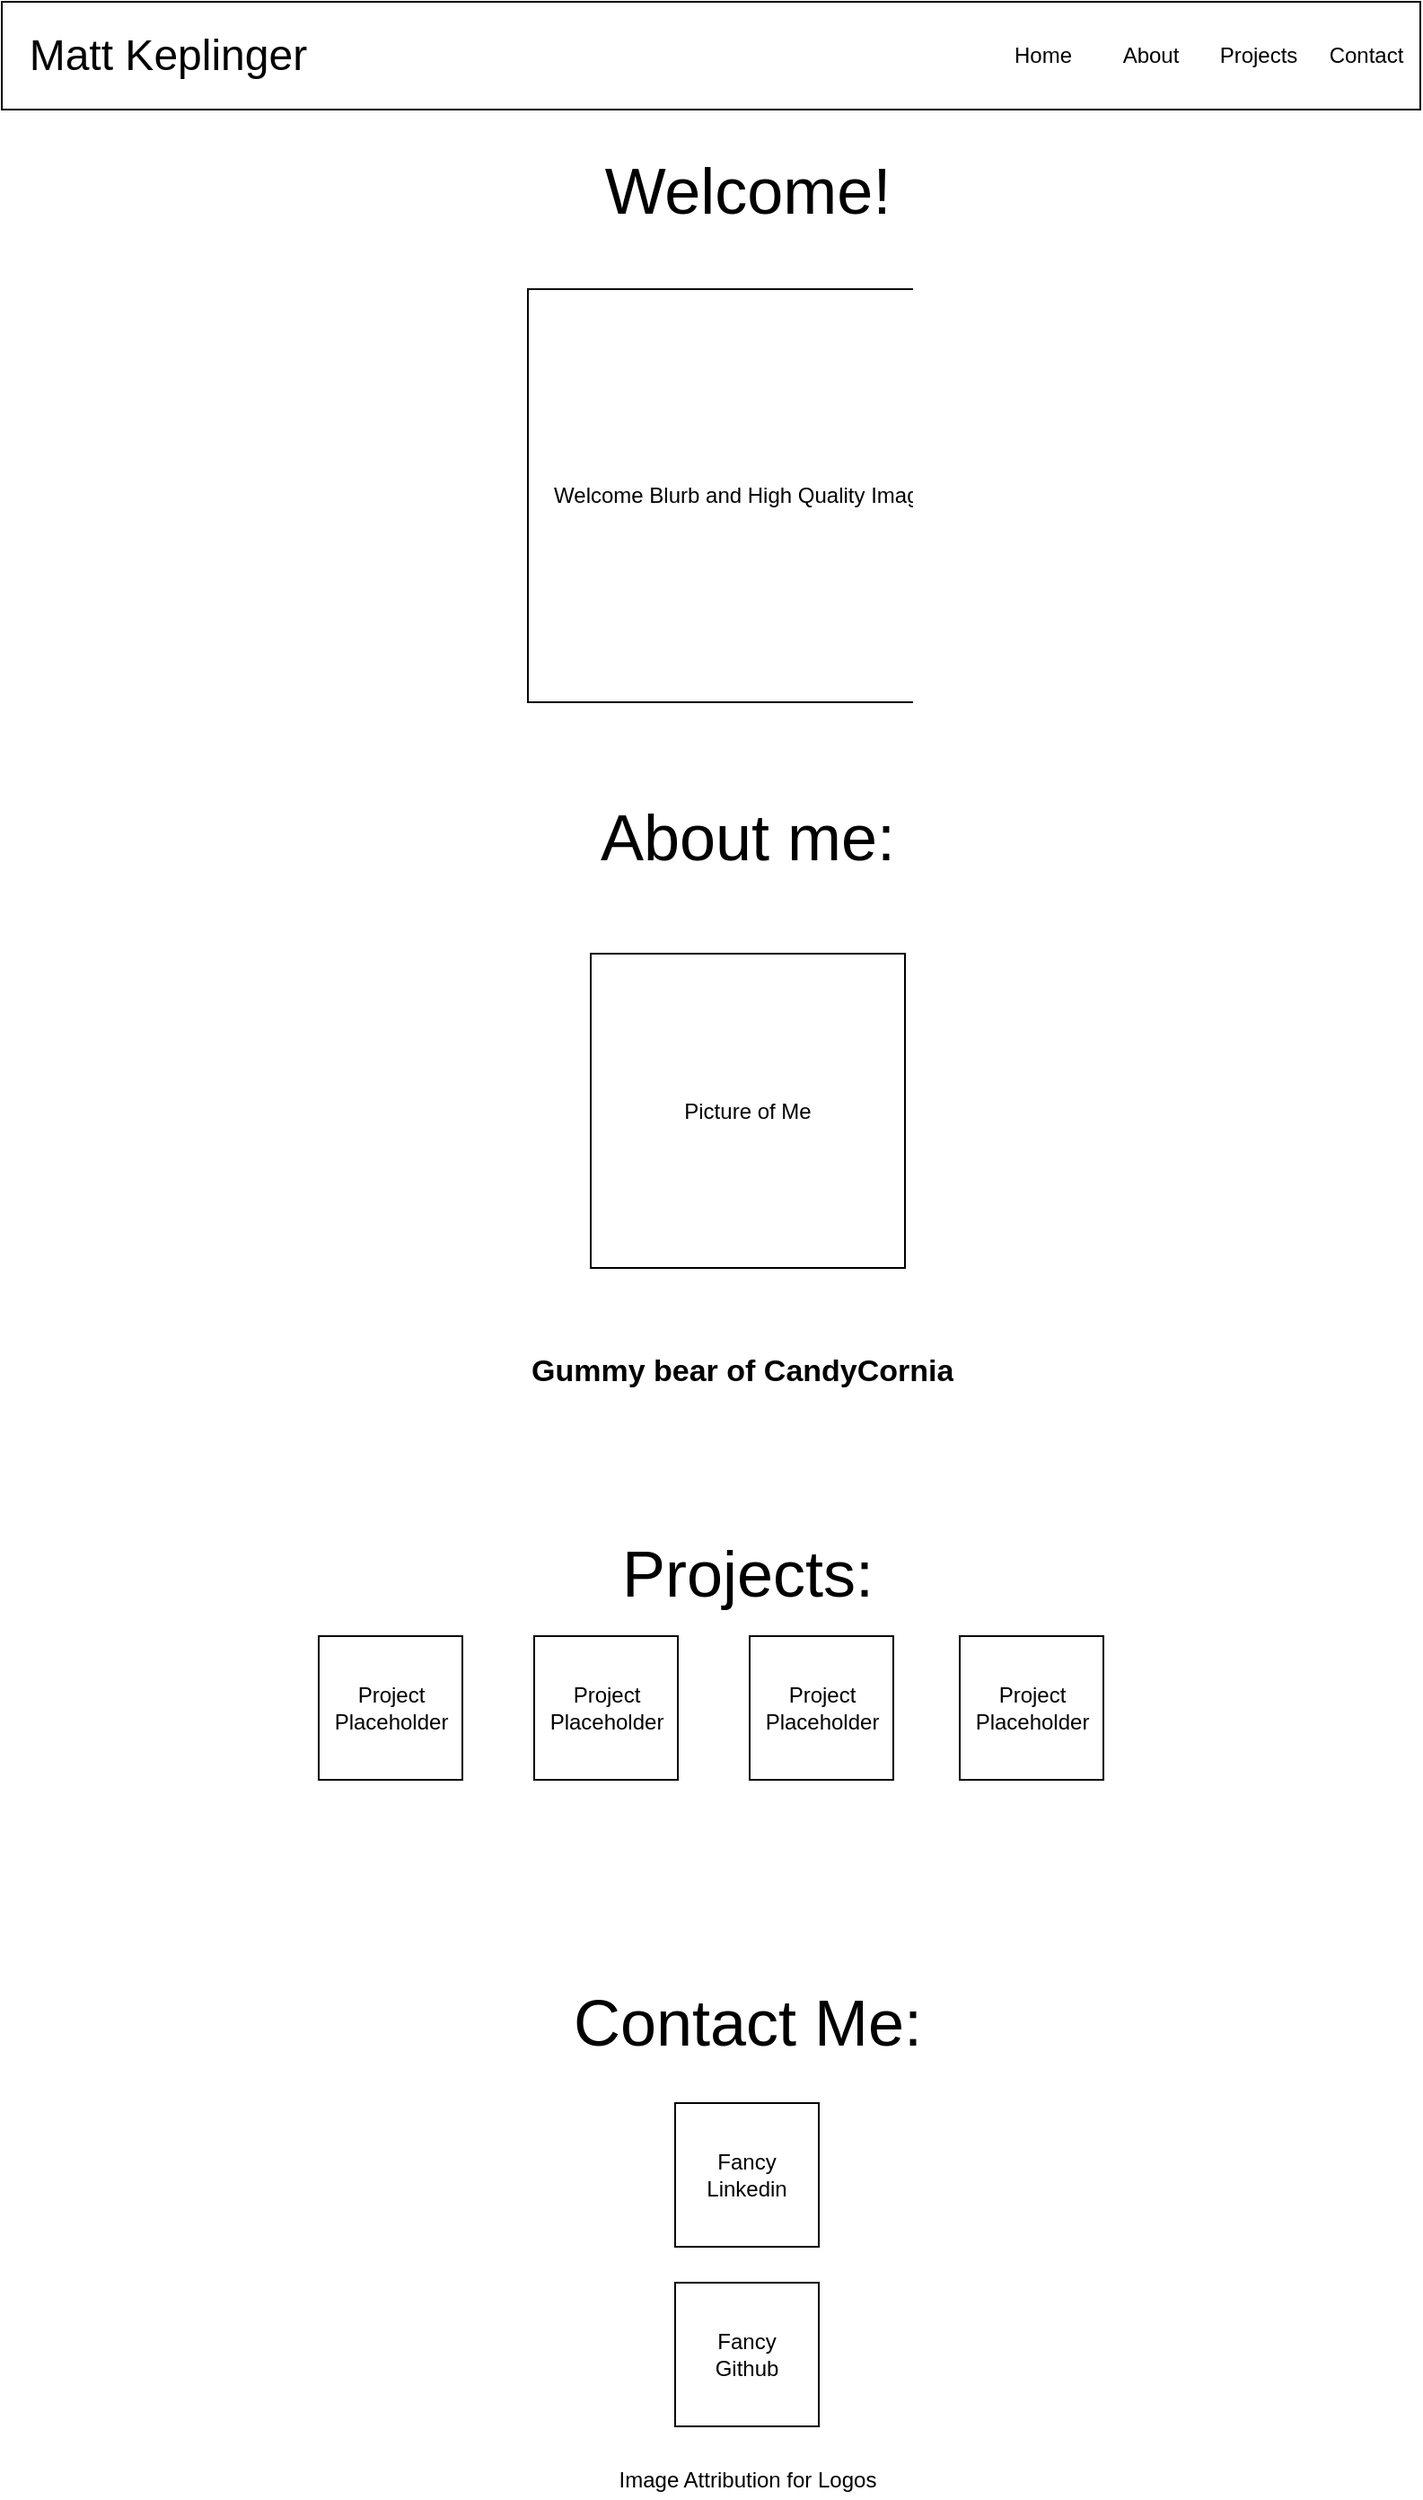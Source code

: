 <mxfile>
    <diagram id="-oAJ0LgTMXXzSLjDnsGq" name="Page-1">
        <mxGraphModel dx="799" dy="610" grid="1" gridSize="10" guides="1" tooltips="1" connect="1" arrows="1" fold="1" page="1" pageScale="1" pageWidth="850" pageHeight="1100" math="0" shadow="0">
            <root>
                <mxCell id="0"/>
                <mxCell id="1" parent="0"/>
                <mxCell id="2" value="&lt;span style=&quot;font-size: 24px&quot;&gt;&amp;nbsp; Matt Keplinger&lt;/span&gt;" style="rounded=0;whiteSpace=wrap;html=1;align=left;" vertex="1" parent="1">
                    <mxGeometry x="10" y="10" width="790" height="60" as="geometry"/>
                </mxCell>
                <mxCell id="4" value="Home" style="text;html=1;strokeColor=none;fillColor=none;align=center;verticalAlign=middle;whiteSpace=wrap;rounded=0;" vertex="1" parent="1">
                    <mxGeometry x="570" y="30" width="40" height="20" as="geometry"/>
                </mxCell>
                <mxCell id="5" value="About" style="text;html=1;strokeColor=none;fillColor=none;align=center;verticalAlign=middle;whiteSpace=wrap;rounded=0;" vertex="1" parent="1">
                    <mxGeometry x="630" y="30" width="40" height="20" as="geometry"/>
                </mxCell>
                <mxCell id="6" value="Projects" style="text;html=1;strokeColor=none;fillColor=none;align=center;verticalAlign=middle;whiteSpace=wrap;rounded=0;" vertex="1" parent="1">
                    <mxGeometry x="690" y="30" width="40" height="20" as="geometry"/>
                </mxCell>
                <mxCell id="7" value="Contact" style="text;html=1;strokeColor=none;fillColor=none;align=center;verticalAlign=middle;whiteSpace=wrap;rounded=0;" vertex="1" parent="1">
                    <mxGeometry x="750" y="30" width="40" height="20" as="geometry"/>
                </mxCell>
                <mxCell id="9" value="&lt;font style=&quot;font-size: 36px&quot;&gt;Welcome!&lt;/font&gt;" style="text;html=1;strokeColor=none;fillColor=none;align=center;verticalAlign=middle;whiteSpace=wrap;rounded=0;" vertex="1" parent="1">
                    <mxGeometry x="378" y="100" width="95" height="30" as="geometry"/>
                </mxCell>
                <mxCell id="10" value="Welcome Blurb and High Quality Images" style="rounded=0;whiteSpace=wrap;html=1;" vertex="1" parent="1">
                    <mxGeometry x="303" y="170" width="245" height="230" as="geometry"/>
                </mxCell>
                <mxCell id="11" value="&lt;font style=&quot;font-size: 36px&quot;&gt;About me:&lt;/font&gt;" style="text;html=1;strokeColor=none;fillColor=none;align=center;verticalAlign=middle;whiteSpace=wrap;rounded=0;" vertex="1" parent="1">
                    <mxGeometry x="334" y="460" width="183" height="30" as="geometry"/>
                </mxCell>
                <mxCell id="12" value="Picture of Me" style="whiteSpace=wrap;html=1;aspect=fixed;" vertex="1" parent="1">
                    <mxGeometry x="338" y="540" width="175" height="175" as="geometry"/>
                </mxCell>
                <mxCell id="13" value="&lt;h1&gt;&lt;span style=&quot;font-size: 17px&quot;&gt;Gummy bear of CandyCornia&lt;/span&gt;&lt;/h1&gt;" style="text;html=1;strokeColor=none;fillColor=none;spacing=5;spacingTop=-20;whiteSpace=wrap;overflow=hidden;rounded=0;" vertex="1" parent="1">
                    <mxGeometry x="300" y="750" width="250" height="120" as="geometry"/>
                </mxCell>
                <mxCell id="14" value="&lt;font style=&quot;font-size: 36px&quot;&gt;Projects:&lt;/font&gt;" style="text;html=1;strokeColor=none;fillColor=none;align=center;verticalAlign=middle;whiteSpace=wrap;rounded=0;" vertex="1" parent="1">
                    <mxGeometry x="334" y="870" width="183" height="30" as="geometry"/>
                </mxCell>
                <mxCell id="15" value="Project Placeholder" style="whiteSpace=wrap;html=1;aspect=fixed;" vertex="1" parent="1">
                    <mxGeometry x="186.5" y="920" width="80" height="80" as="geometry"/>
                </mxCell>
                <mxCell id="16" value="Project Placeholder" style="whiteSpace=wrap;html=1;aspect=fixed;" vertex="1" parent="1">
                    <mxGeometry x="306.5" y="920" width="80" height="80" as="geometry"/>
                </mxCell>
                <mxCell id="17" value="Project Placeholder" style="whiteSpace=wrap;html=1;aspect=fixed;" vertex="1" parent="1">
                    <mxGeometry x="426.5" y="920" width="80" height="80" as="geometry"/>
                </mxCell>
                <mxCell id="18" value="Project Placeholder" style="whiteSpace=wrap;html=1;aspect=fixed;" vertex="1" parent="1">
                    <mxGeometry x="543.5" y="920" width="80" height="80" as="geometry"/>
                </mxCell>
                <mxCell id="20" value="&lt;font style=&quot;font-size: 36px&quot;&gt;Contact Me:&lt;/font&gt;" style="text;html=1;strokeColor=none;fillColor=none;align=center;verticalAlign=middle;whiteSpace=wrap;rounded=0;" vertex="1" parent="1">
                    <mxGeometry x="307.25" y="1120" width="236.5" height="30" as="geometry"/>
                </mxCell>
                <mxCell id="21" value="Fancy Linkedin" style="whiteSpace=wrap;html=1;aspect=fixed;" vertex="1" parent="1">
                    <mxGeometry x="385" y="1180" width="80" height="80" as="geometry"/>
                </mxCell>
                <mxCell id="22" value="Fancy&lt;br&gt;Github" style="whiteSpace=wrap;html=1;aspect=fixed;" vertex="1" parent="1">
                    <mxGeometry x="385" y="1280" width="80" height="80" as="geometry"/>
                </mxCell>
                <mxCell id="23" value="Image Attribution for Logos" style="text;html=1;strokeColor=none;fillColor=none;align=center;verticalAlign=middle;whiteSpace=wrap;rounded=0;" vertex="1" parent="1">
                    <mxGeometry x="338" y="1380" width="175" height="20" as="geometry"/>
                </mxCell>
            </root>
        </mxGraphModel>
    </diagram>
</mxfile>